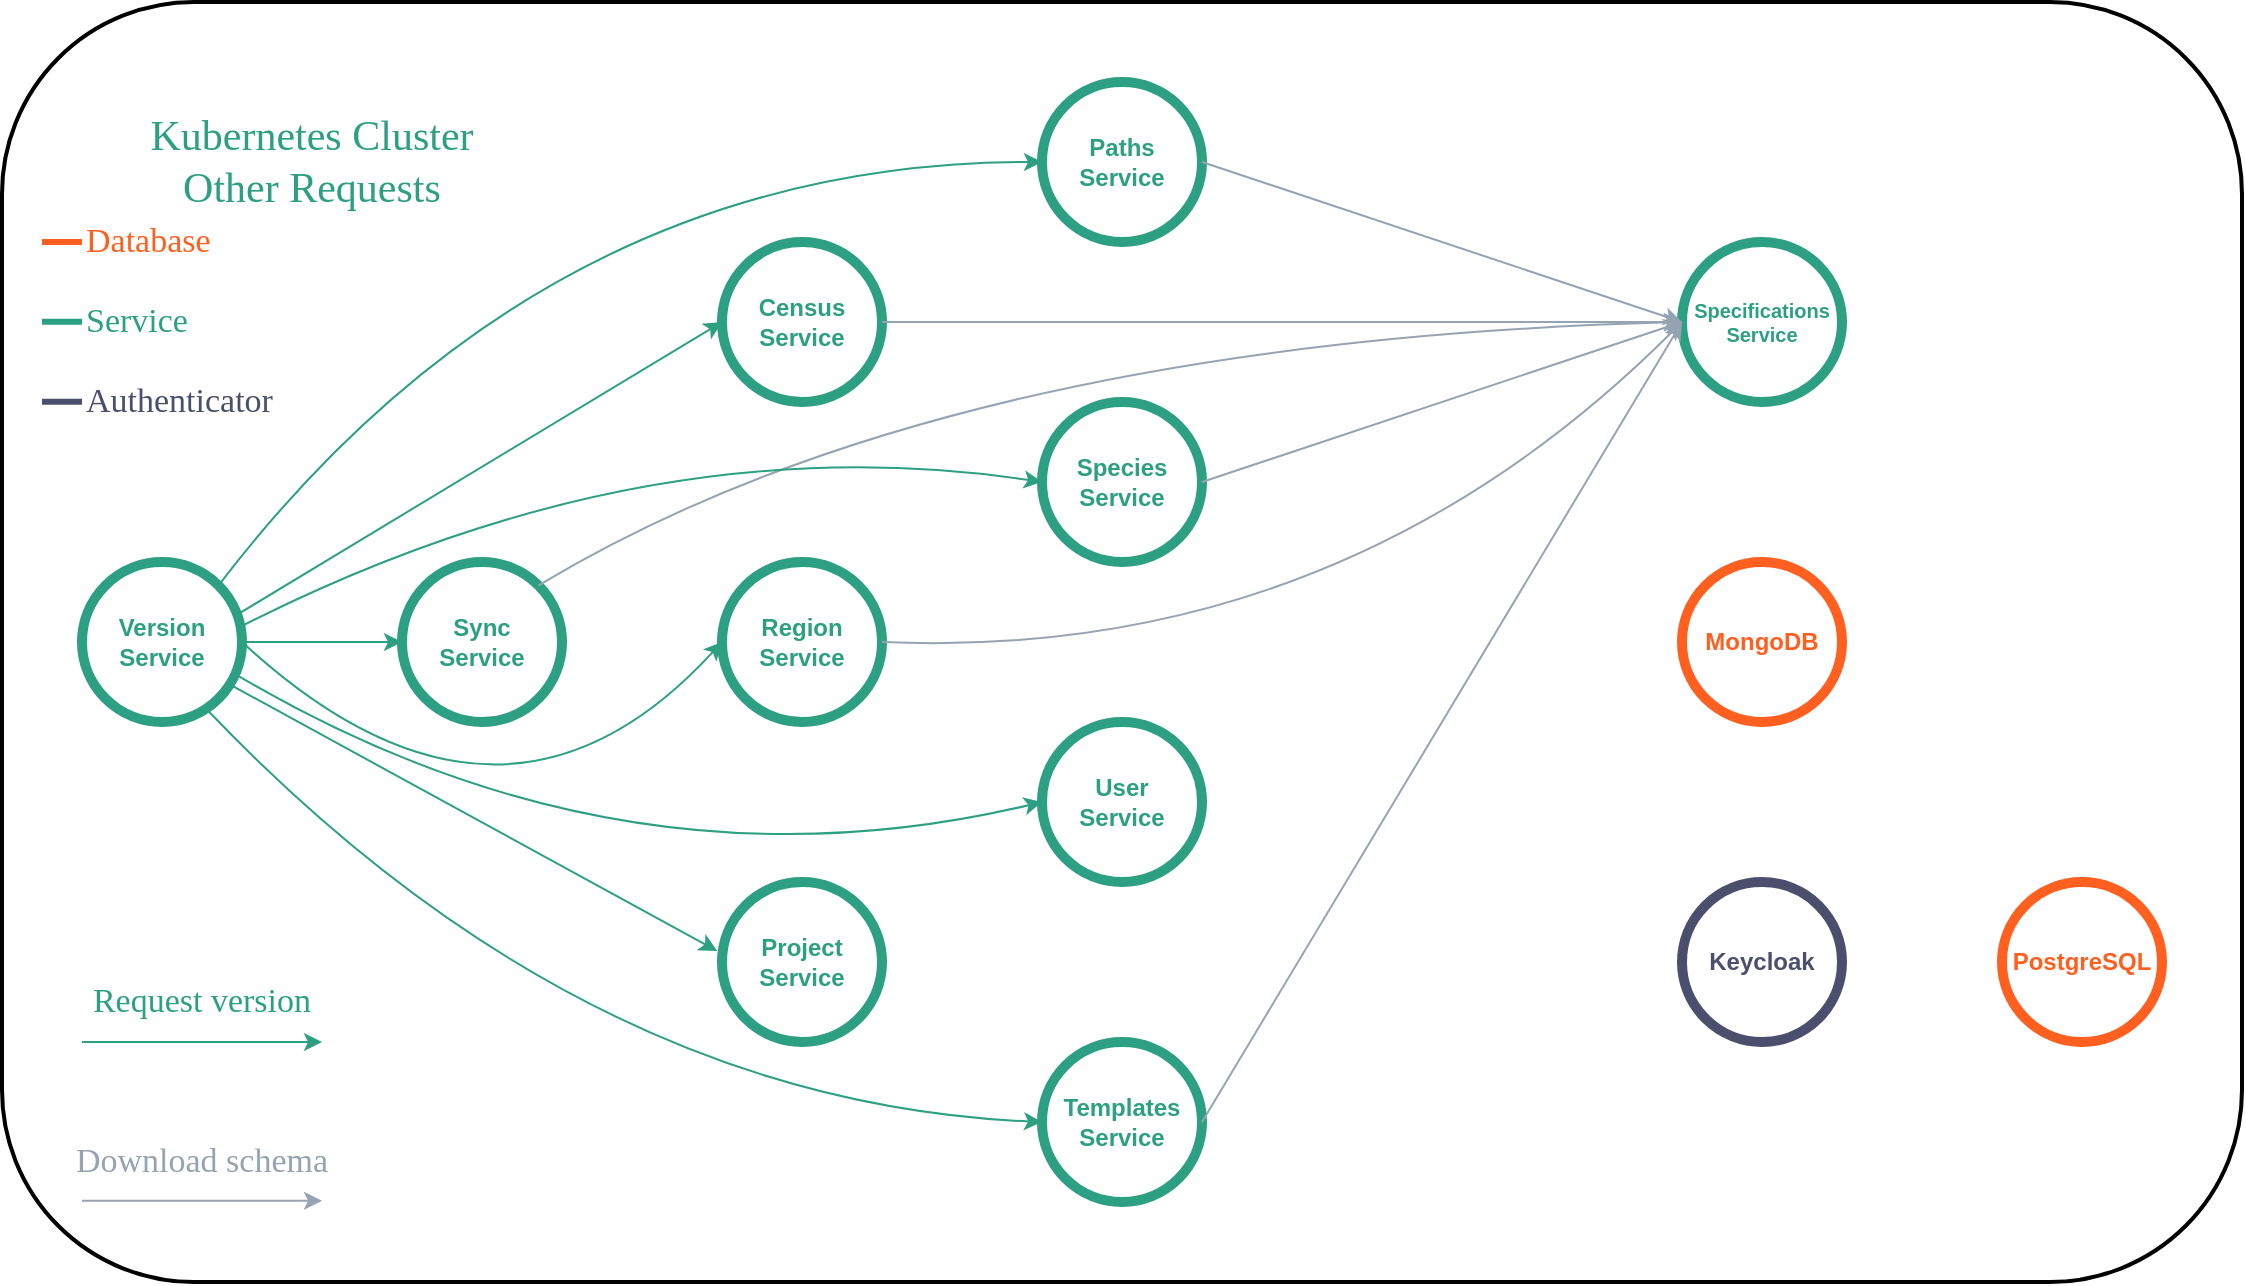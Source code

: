 <mxfile version="14.8.6" type="device"><diagram id="-RPWnbriWYnkyJaS60tK" name="Page-1"><mxGraphModel dx="1422" dy="697" grid="1" gridSize="10" guides="1" tooltips="1" connect="1" arrows="1" fold="1" page="1" pageScale="1" pageWidth="827" pageHeight="1169" math="0" shadow="0"><root><mxCell id="0"/><mxCell id="1" parent="0"/><mxCell id="-MxTeDn3ZltJp7gY5ID9-2" value="" style="rounded=1;whiteSpace=wrap;html=1;fillColor=none;strokeWidth=2;connectable=0;allowArrows=0;" parent="1" vertex="1"><mxGeometry x="40" y="80" width="1120" height="640" as="geometry"/></mxCell><mxCell id="-MxTeDn3ZltJp7gY5ID9-3" value="&lt;font color=&quot;#2d9f83&quot;&gt;&lt;span style=&quot;font-size: 21px&quot;&gt;Kubernetes Cluster&lt;/span&gt;&lt;br&gt;&lt;span style=&quot;font-size: 21px&quot;&gt;Other Requests&lt;/span&gt;&lt;br&gt;&lt;/font&gt;" style="text;html=1;strokeColor=none;fillColor=none;align=center;verticalAlign=middle;whiteSpace=wrap;rounded=0;strokeWidth=2;fontFamily=Comfortaa;fontSource=https%3A%2F%2Ffonts.googleapis.com%2Fcss%3Ffamily%3DComfortaa;" parent="1" vertex="1"><mxGeometry x="80" y="120" width="230" height="80" as="geometry"/></mxCell><mxCell id="-MxTeDn3ZltJp7gY5ID9-4" value="&lt;b&gt;Region&lt;br&gt;Service&lt;/b&gt;" style="ellipse;whiteSpace=wrap;html=1;aspect=fixed;strokeWidth=5;fillColor=none;fontColor=#2D9F83;strokeColor=#2D9F83;" parent="1" vertex="1"><mxGeometry x="400" y="360" width="80" height="80" as="geometry"/></mxCell><mxCell id="-MxTeDn3ZltJp7gY5ID9-5" value="&lt;b&gt;Census Service&lt;/b&gt;" style="ellipse;whiteSpace=wrap;html=1;aspect=fixed;strokeWidth=5;fillColor=none;fontColor=#2D9F83;strokeColor=#2D9F83;" parent="1" vertex="1"><mxGeometry x="400" y="200" width="80" height="80" as="geometry"/></mxCell><mxCell id="-MxTeDn3ZltJp7gY5ID9-6" value="&lt;b&gt;Species Service&lt;/b&gt;" style="ellipse;whiteSpace=wrap;html=1;aspect=fixed;strokeWidth=5;fillColor=none;fontColor=#2D9F83;strokeColor=#2D9F83;" parent="1" vertex="1"><mxGeometry x="560" y="280" width="80" height="80" as="geometry"/></mxCell><mxCell id="-MxTeDn3ZltJp7gY5ID9-7" value="&lt;b&gt;Sync&lt;br&gt;Service&lt;/b&gt;" style="ellipse;whiteSpace=wrap;html=1;aspect=fixed;strokeWidth=5;fillColor=none;fontColor=#2D9F83;strokeColor=#2D9F83;" parent="1" vertex="1"><mxGeometry x="240" y="360" width="80" height="80" as="geometry"/></mxCell><mxCell id="-MxTeDn3ZltJp7gY5ID9-8" value="&lt;b&gt;Templates Service&lt;/b&gt;" style="ellipse;whiteSpace=wrap;html=1;aspect=fixed;strokeWidth=5;fillColor=none;fontColor=#2D9F83;strokeColor=#2D9F83;" parent="1" vertex="1"><mxGeometry x="560" y="600" width="80" height="80" as="geometry"/></mxCell><mxCell id="-MxTeDn3ZltJp7gY5ID9-9" value="&lt;b&gt;Project Service&lt;/b&gt;" style="ellipse;whiteSpace=wrap;html=1;aspect=fixed;strokeWidth=5;fillColor=none;fontColor=#2D9F83;strokeColor=#2D9F83;" parent="1" vertex="1"><mxGeometry x="400" y="520" width="80" height="80" as="geometry"/></mxCell><mxCell id="-MxTeDn3ZltJp7gY5ID9-10" value="&lt;b&gt;Paths Service&lt;/b&gt;" style="ellipse;whiteSpace=wrap;html=1;aspect=fixed;strokeWidth=5;fillColor=none;fontColor=#2D9F83;strokeColor=#2D9F83;" parent="1" vertex="1"><mxGeometry x="560" y="120" width="80" height="80" as="geometry"/></mxCell><mxCell id="-MxTeDn3ZltJp7gY5ID9-11" value="&lt;b&gt;User&lt;br&gt;Service&lt;br&gt;&lt;/b&gt;" style="ellipse;whiteSpace=wrap;html=1;aspect=fixed;strokeWidth=5;fillColor=none;fontColor=#2D9F83;strokeColor=#2D9F83;" parent="1" vertex="1"><mxGeometry x="560" y="440" width="80" height="80" as="geometry"/></mxCell><mxCell id="-MxTeDn3ZltJp7gY5ID9-12" value="&lt;b&gt;Version&lt;br&gt;Service&lt;br&gt;&lt;/b&gt;" style="ellipse;whiteSpace=wrap;html=1;aspect=fixed;strokeWidth=5;fillColor=none;fontColor=#2D9F83;strokeColor=#2D9F83;" parent="1" vertex="1"><mxGeometry x="80" y="360" width="80" height="80" as="geometry"/></mxCell><mxCell id="-MxTeDn3ZltJp7gY5ID9-13" value="&lt;b&gt;Keycloak&lt;/b&gt;" style="ellipse;whiteSpace=wrap;html=1;aspect=fixed;strokeWidth=5;fillColor=none;strokeColor=#4B4E6D;fontColor=#4B4E6D;" parent="1" vertex="1"><mxGeometry x="880" y="520" width="80" height="80" as="geometry"/></mxCell><mxCell id="-MxTeDn3ZltJp7gY5ID9-14" value="&lt;b&gt;MongoDB&lt;/b&gt;" style="ellipse;whiteSpace=wrap;html=1;aspect=fixed;strokeWidth=5;fillColor=none;fontColor=#FF5F1F;strokeColor=#FF5F1F;" parent="1" vertex="1"><mxGeometry x="880" y="360" width="80" height="80" as="geometry"/></mxCell><mxCell id="-MxTeDn3ZltJp7gY5ID9-15" value="&lt;b&gt;PostgreSQL&lt;/b&gt;" style="ellipse;whiteSpace=wrap;html=1;aspect=fixed;strokeWidth=5;fillColor=none;strokeColor=#FF5F1F;fontColor=#FF5F1F;" parent="1" vertex="1"><mxGeometry x="1040" y="520" width="80" height="80" as="geometry"/></mxCell><mxCell id="-MxTeDn3ZltJp7gY5ID9-19" value="&lt;b style=&quot;font-size: 10px;&quot;&gt;Specifications&lt;br style=&quot;font-size: 10px;&quot;&gt;Service&lt;br style=&quot;font-size: 10px;&quot;&gt;&lt;/b&gt;" style="ellipse;whiteSpace=wrap;html=1;aspect=fixed;strokeWidth=5;fillColor=none;fontSize=10;strokeColor=#2D9F83;fontColor=#2D9F83;" parent="1" vertex="1"><mxGeometry x="880" y="200" width="80" height="80" as="geometry"/></mxCell><mxCell id="-MxTeDn3ZltJp7gY5ID9-26" value="" style="endArrow=classic;html=1;fontSize=10;entryX=0;entryY=0.5;entryDx=0;entryDy=0;exitX=1;exitY=0;exitDx=0;exitDy=0;strokeColor=none;curved=1;" parent="1" source="-MxTeDn3ZltJp7gY5ID9-7" target="-MxTeDn3ZltJp7gY5ID9-5" edge="1"><mxGeometry width="50" height="50" relative="1" as="geometry"><mxPoint x="360" y="350" as="sourcePoint"/><mxPoint x="410" y="300" as="targetPoint"/></mxGeometry></mxCell><mxCell id="-MxTeDn3ZltJp7gY5ID9-45" value="" style="endArrow=classic;html=1;fontSize=10;exitX=1;exitY=1;exitDx=0;exitDy=0;strokeColor=#95A3B3;" parent="1" edge="1"><mxGeometry width="50" height="50" relative="1" as="geometry"><mxPoint x="80.004" y="679.434" as="sourcePoint"/><mxPoint x="200" y="679.43" as="targetPoint"/></mxGeometry></mxCell><mxCell id="-MxTeDn3ZltJp7gY5ID9-46" value="&lt;font style=&quot;font-size: 17px&quot;&gt;Download schema&lt;br style=&quot;font-size: 17px&quot;&gt;&lt;/font&gt;" style="text;html=1;strokeColor=none;fillColor=none;align=center;verticalAlign=middle;whiteSpace=wrap;rounded=0;strokeWidth=2;fontFamily=Comfortaa;fontSource=https%3A%2F%2Ffonts.googleapis.com%2Fcss%3Ffamily%3DComfortaa;fontSize=17;fontColor=#95A3B3;" parent="1" vertex="1"><mxGeometry x="70" y="640" width="140" height="40" as="geometry"/></mxCell><mxCell id="zGRD_vIv9AdyLhkDWIw6-1" value="" style="endArrow=classic;html=1;fontSize=10;exitX=1;exitY=0.5;exitDx=0;exitDy=0;entryX=0;entryY=0.5;entryDx=0;entryDy=0;curved=1;fontFamily=Comfortaa;fontSource=https%3A%2F%2Ffonts.googleapis.com%2Fcss%3Ffamily%3DComfortaa;strokeColor=#95A3B3;fontColor=#95A3B3;" parent="1" source="-MxTeDn3ZltJp7gY5ID9-10" target="-MxTeDn3ZltJp7gY5ID9-19" edge="1"><mxGeometry width="50" height="50" relative="1" as="geometry"><mxPoint x="650" y="490" as="sourcePoint"/><mxPoint x="890" y="570" as="targetPoint"/></mxGeometry></mxCell><mxCell id="zGRD_vIv9AdyLhkDWIw6-12" value="" style="endArrow=classic;html=1;fontSize=10;exitX=1;exitY=0.5;exitDx=0;exitDy=0;entryX=0;entryY=0.5;entryDx=0;entryDy=0;curved=1;fontFamily=Comfortaa;fontSource=https%3A%2F%2Ffonts.googleapis.com%2Fcss%3Ffamily%3DComfortaa;strokeColor=#95A3B3;fontColor=#95A3B3;" parent="1" source="-MxTeDn3ZltJp7gY5ID9-6" target="-MxTeDn3ZltJp7gY5ID9-19" edge="1"><mxGeometry width="50" height="50" relative="1" as="geometry"><mxPoint x="650" y="170" as="sourcePoint"/><mxPoint x="890" y="250" as="targetPoint"/></mxGeometry></mxCell><mxCell id="zGRD_vIv9AdyLhkDWIw6-13" value="" style="endArrow=classic;html=1;fontSize=10;exitX=1;exitY=0.5;exitDx=0;exitDy=0;curved=1;fontFamily=Comfortaa;fontSource=https%3A%2F%2Ffonts.googleapis.com%2Fcss%3Ffamily%3DComfortaa;strokeColor=#95A3B3;fontColor=#95A3B3;" parent="1" source="-MxTeDn3ZltJp7gY5ID9-8" edge="1"><mxGeometry x="-0.044" y="17" width="50" height="50" relative="1" as="geometry"><mxPoint x="660" y="180" as="sourcePoint"/><mxPoint x="880" y="240" as="targetPoint"/><mxPoint as="offset"/></mxGeometry></mxCell><mxCell id="zGRD_vIv9AdyLhkDWIw6-14" value="" style="endArrow=classic;html=1;fontSize=10;exitX=1;exitY=0.5;exitDx=0;exitDy=0;entryX=0;entryY=0.5;entryDx=0;entryDy=0;curved=1;fontFamily=Comfortaa;fontSource=https%3A%2F%2Ffonts.googleapis.com%2Fcss%3Ffamily%3DComfortaa;strokeColor=#95A3B3;fontColor=#95A3B3;" parent="1" source="-MxTeDn3ZltJp7gY5ID9-4" target="-MxTeDn3ZltJp7gY5ID9-19" edge="1"><mxGeometry x="0.296" y="-114" width="50" height="50" relative="1" as="geometry"><mxPoint x="670" y="190" as="sourcePoint"/><mxPoint x="910" y="270" as="targetPoint"/><Array as="points"><mxPoint x="710" y="410"/></Array><mxPoint as="offset"/></mxGeometry></mxCell><mxCell id="zGRD_vIv9AdyLhkDWIw6-16" value="" style="endArrow=classic;html=1;fontSize=10;exitX=1;exitY=0.5;exitDx=0;exitDy=0;entryX=0;entryY=0.5;entryDx=0;entryDy=0;curved=1;fontFamily=Comfortaa;fontSource=https%3A%2F%2Ffonts.googleapis.com%2Fcss%3Ffamily%3DComfortaa;strokeColor=#95A3B3;fontColor=#95A3B3;" parent="1" source="-MxTeDn3ZltJp7gY5ID9-5" target="-MxTeDn3ZltJp7gY5ID9-19" edge="1"><mxGeometry width="50" height="50" relative="1" as="geometry"><mxPoint x="680" y="200" as="sourcePoint"/><mxPoint x="920" y="280" as="targetPoint"/></mxGeometry></mxCell><mxCell id="zGRD_vIv9AdyLhkDWIw6-17" value="" style="endArrow=classic;html=1;fontSize=10;exitX=1;exitY=0;exitDx=0;exitDy=0;entryX=0;entryY=0.5;entryDx=0;entryDy=0;curved=1;fontFamily=Comfortaa;fontSource=https%3A%2F%2Ffonts.googleapis.com%2Fcss%3Ffamily%3DComfortaa;strokeColor=#95A3B3;fontColor=#95A3B3;" parent="1" source="-MxTeDn3ZltJp7gY5ID9-7" target="-MxTeDn3ZltJp7gY5ID9-19" edge="1"><mxGeometry x="-0.42" y="-22" width="50" height="50" relative="1" as="geometry"><mxPoint x="690" y="210" as="sourcePoint"/><mxPoint x="930" y="290" as="targetPoint"/><Array as="points"><mxPoint x="510" y="250"/></Array><mxPoint as="offset"/></mxGeometry></mxCell><mxCell id="zGRD_vIv9AdyLhkDWIw6-19" value="" style="endArrow=classic;html=1;fontSize=10;exitX=1;exitY=0.5;exitDx=0;exitDy=0;entryX=0;entryY=0.5;entryDx=0;entryDy=0;curved=1;fontFamily=Comfortaa;fontSource=https%3A%2F%2Ffonts.googleapis.com%2Fcss%3Ffamily%3DComfortaa;fontColor=#95A3B3;strokeColor=#2D9F83;" parent="1" source="-MxTeDn3ZltJp7gY5ID9-12" target="-MxTeDn3ZltJp7gY5ID9-7" edge="1"><mxGeometry width="50" height="50" relative="1" as="geometry"><mxPoint x="650" y="330" as="sourcePoint"/><mxPoint x="890" y="250" as="targetPoint"/></mxGeometry></mxCell><mxCell id="QSVUtPso3U8mwIhIHYAU-3" value="&lt;font style=&quot;font-size: 17px&quot;&gt;&lt;font&gt;Request version&lt;/font&gt;&lt;br style=&quot;font-size: 17px&quot;&gt;&lt;/font&gt;" style="text;html=1;strokeColor=none;fillColor=none;align=center;verticalAlign=middle;whiteSpace=wrap;rounded=0;strokeWidth=2;fontFamily=Comfortaa;fontSource=https%3A%2F%2Ffonts.googleapis.com%2Fcss%3Ffamily%3DComfortaa;fontSize=17;fontColor=#2D9F83;" parent="1" vertex="1"><mxGeometry x="70" y="560" width="140" height="40" as="geometry"/></mxCell><mxCell id="QSVUtPso3U8mwIhIHYAU-4" value="" style="endArrow=classic;html=1;fontSize=10;curved=1;fontFamily=Comfortaa;fontSource=https%3A%2F%2Ffonts.googleapis.com%2Fcss%3Ffamily%3DComfortaa;fontColor=#2D9F83;strokeColor=#2D9F83;" parent="1" edge="1"><mxGeometry width="50" height="50" relative="1" as="geometry"><mxPoint x="80" y="600" as="sourcePoint"/><mxPoint x="200" y="600" as="targetPoint"/><Array as="points"/></mxGeometry></mxCell><mxCell id="QSVUtPso3U8mwIhIHYAU-5" value="" style="endArrow=classic;html=1;fontSize=10;exitX=0.968;exitY=0.33;exitDx=0;exitDy=0;entryX=0;entryY=0.5;entryDx=0;entryDy=0;curved=1;fontFamily=Comfortaa;fontSource=https%3A%2F%2Ffonts.googleapis.com%2Fcss%3Ffamily%3DComfortaa;fontColor=#95A3B3;strokeColor=#2D9F83;exitPerimeter=0;" parent="1" source="-MxTeDn3ZltJp7gY5ID9-12" target="-MxTeDn3ZltJp7gY5ID9-5" edge="1"><mxGeometry width="50" height="50" relative="1" as="geometry"><mxPoint x="150" y="370" as="sourcePoint"/><mxPoint x="230" y="370" as="targetPoint"/></mxGeometry></mxCell><mxCell id="QSVUtPso3U8mwIhIHYAU-6" value="" style="endArrow=classic;html=1;fontSize=10;exitX=1;exitY=0;exitDx=0;exitDy=0;entryX=0;entryY=0.5;entryDx=0;entryDy=0;curved=1;fontFamily=Comfortaa;fontSource=https%3A%2F%2Ffonts.googleapis.com%2Fcss%3Ffamily%3DComfortaa;fontColor=#95A3B3;strokeColor=#2D9F83;" parent="1" source="-MxTeDn3ZltJp7gY5ID9-12" target="-MxTeDn3ZltJp7gY5ID9-10" edge="1"><mxGeometry width="50" height="50" relative="1" as="geometry"><mxPoint x="180" y="420" as="sourcePoint"/><mxPoint x="260" y="420" as="targetPoint"/><Array as="points"><mxPoint x="310" y="160"/></Array></mxGeometry></mxCell><mxCell id="QSVUtPso3U8mwIhIHYAU-7" value="" style="endArrow=classic;html=1;fontSize=10;exitX=1;exitY=0.5;exitDx=0;exitDy=0;entryX=0;entryY=0.5;entryDx=0;entryDy=0;curved=1;fontFamily=Comfortaa;fontSource=https%3A%2F%2Ffonts.googleapis.com%2Fcss%3Ffamily%3DComfortaa;fontColor=#95A3B3;strokeColor=#2D9F83;" parent="1" source="-MxTeDn3ZltJp7gY5ID9-12" target="-MxTeDn3ZltJp7gY5ID9-4" edge="1"><mxGeometry width="50" height="50" relative="1" as="geometry"><mxPoint x="190" y="430" as="sourcePoint"/><mxPoint x="270" y="430" as="targetPoint"/><Array as="points"><mxPoint x="290" y="520"/></Array></mxGeometry></mxCell><mxCell id="QSVUtPso3U8mwIhIHYAU-8" value="" style="endArrow=classic;html=1;fontSize=10;exitX=0.923;exitY=0.765;exitDx=0;exitDy=0;entryX=-0.03;entryY=0.431;entryDx=0;entryDy=0;curved=1;fontFamily=Comfortaa;fontSource=https%3A%2F%2Ffonts.googleapis.com%2Fcss%3Ffamily%3DComfortaa;fontColor=#95A3B3;strokeColor=#2D9F83;exitPerimeter=0;entryPerimeter=0;" parent="1" source="-MxTeDn3ZltJp7gY5ID9-12" target="-MxTeDn3ZltJp7gY5ID9-9" edge="1"><mxGeometry width="50" height="50" relative="1" as="geometry"><mxPoint x="200" y="440" as="sourcePoint"/><mxPoint x="280" y="440" as="targetPoint"/></mxGeometry></mxCell><mxCell id="QSVUtPso3U8mwIhIHYAU-9" value="" style="endArrow=classic;html=1;fontSize=10;entryX=0;entryY=0.5;entryDx=0;entryDy=0;curved=1;fontFamily=Comfortaa;fontSource=https%3A%2F%2Ffonts.googleapis.com%2Fcss%3Ffamily%3DComfortaa;fontColor=#95A3B3;strokeColor=#2D9F83;exitX=0.788;exitY=0.93;exitDx=0;exitDy=0;exitPerimeter=0;" parent="1" source="-MxTeDn3ZltJp7gY5ID9-12" target="-MxTeDn3ZltJp7gY5ID9-8" edge="1"><mxGeometry width="50" height="50" relative="1" as="geometry"><mxPoint x="138" y="430" as="sourcePoint"/><mxPoint x="290" y="450" as="targetPoint"/><Array as="points"><mxPoint x="330" y="630"/></Array></mxGeometry></mxCell><mxCell id="QSVUtPso3U8mwIhIHYAU-10" value="" style="endArrow=classic;html=1;fontSize=10;exitX=0.979;exitY=0.41;exitDx=0;exitDy=0;entryX=0;entryY=0.5;entryDx=0;entryDy=0;curved=1;fontFamily=Comfortaa;fontSource=https%3A%2F%2Ffonts.googleapis.com%2Fcss%3Ffamily%3DComfortaa;fontColor=#95A3B3;strokeColor=#2D9F83;exitPerimeter=0;" parent="1" source="-MxTeDn3ZltJp7gY5ID9-12" target="-MxTeDn3ZltJp7gY5ID9-6" edge="1"><mxGeometry width="50" height="50" relative="1" as="geometry"><mxPoint x="260" y="340" as="sourcePoint"/><mxPoint x="340" y="340" as="targetPoint"/><Array as="points"><mxPoint x="360" y="290"/></Array></mxGeometry></mxCell><mxCell id="QSVUtPso3U8mwIhIHYAU-11" value="" style="endArrow=classic;html=1;fontSize=10;exitX=0.979;exitY=0.713;exitDx=0;exitDy=0;entryX=0;entryY=0.5;entryDx=0;entryDy=0;curved=1;fontFamily=Comfortaa;fontSource=https%3A%2F%2Ffonts.googleapis.com%2Fcss%3Ffamily%3DComfortaa;fontColor=#95A3B3;strokeColor=#2D9F83;exitPerimeter=0;" parent="1" source="-MxTeDn3ZltJp7gY5ID9-12" target="-MxTeDn3ZltJp7gY5ID9-11" edge="1"><mxGeometry width="50" height="50" relative="1" as="geometry"><mxPoint x="230" y="470" as="sourcePoint"/><mxPoint x="310" y="470" as="targetPoint"/><Array as="points"><mxPoint x="350" y="530"/></Array></mxGeometry></mxCell><mxCell id="OQNoeC0ZcE7XKZ2I_c5--5" value="&lt;font color=&quot;#4b4e6d&quot; style=&quot;font-size: 17px;&quot;&gt;Authenticator&lt;/font&gt;" style="text;html=1;strokeColor=none;fillColor=none;align=left;verticalAlign=middle;whiteSpace=wrap;rounded=0;labelBackgroundColor=none;comic=0;sketch=0;fontFamily=Comfortaa;fontSource=https%3A%2F%2Ffonts.googleapis.com%2Fcss%3Ffamily%3DComfortaa;fontSize=17;fontColor=#2D9F83;" parent="1" vertex="1"><mxGeometry x="80" y="270" width="130" height="20" as="geometry"/></mxCell><mxCell id="OQNoeC0ZcE7XKZ2I_c5--6" value="" style="endArrow=none;html=1;fontFamily=Comfortaa;fontSource=https%3A%2F%2Ffonts.googleapis.com%2Fcss%3Ffamily%3DComfortaa;fontSize=23;strokeWidth=3;entryX=0;entryY=1;entryDx=0;entryDy=0;fontColor=#2D9F83;strokeColor=#4B4E6D;" parent="1" edge="1"><mxGeometry width="50" height="50" relative="1" as="geometry"><mxPoint x="60" y="279.88" as="sourcePoint"/><mxPoint x="80" y="279.88" as="targetPoint"/><Array as="points"><mxPoint x="60" y="280.12"/></Array></mxGeometry></mxCell><mxCell id="18da71IQXeZJrtyzTNTr-3" value="Database" style="text;html=1;strokeColor=none;fillColor=none;align=left;verticalAlign=middle;whiteSpace=wrap;rounded=0;labelBackgroundColor=none;comic=0;sketch=0;fontFamily=Comfortaa;fontSource=https%3A%2F%2Ffonts.googleapis.com%2Fcss%3Ffamily%3DComfortaa;fontSize=17;fontColor=#FF5F1F;" vertex="1" parent="1"><mxGeometry x="80" y="190" width="100" height="20" as="geometry"/></mxCell><mxCell id="18da71IQXeZJrtyzTNTr-4" value="" style="endArrow=none;html=1;fontFamily=Comfortaa;fontSource=https%3A%2F%2Ffonts.googleapis.com%2Fcss%3Ffamily%3DComfortaa;fontSize=23;fontColor=#FF5F1F;strokeWidth=3;entryX=0;entryY=1;entryDx=0;entryDy=0;strokeColor=#FF5F1F;" edge="1" parent="1"><mxGeometry width="50" height="50" relative="1" as="geometry"><mxPoint x="60" y="200" as="sourcePoint"/><mxPoint x="80" y="200" as="targetPoint"/></mxGeometry></mxCell><mxCell id="18da71IQXeZJrtyzTNTr-5" value="Service" style="text;html=1;strokeColor=none;fillColor=none;align=left;verticalAlign=middle;whiteSpace=wrap;rounded=0;labelBackgroundColor=none;comic=0;sketch=0;fontFamily=Comfortaa;fontSource=https%3A%2F%2Ffonts.googleapis.com%2Fcss%3Ffamily%3DComfortaa;fontSize=17;fontColor=#2D9F83;" vertex="1" parent="1"><mxGeometry x="80" y="230" width="100" height="20" as="geometry"/></mxCell><mxCell id="18da71IQXeZJrtyzTNTr-6" value="" style="endArrow=none;html=1;fontFamily=Comfortaa;fontSource=https%3A%2F%2Ffonts.googleapis.com%2Fcss%3Ffamily%3DComfortaa;fontSize=23;strokeWidth=3;entryX=0;entryY=1;entryDx=0;entryDy=0;fontColor=#2D9F83;strokeColor=#2D9F83;" edge="1" parent="1"><mxGeometry width="50" height="50" relative="1" as="geometry"><mxPoint x="60" y="239.88" as="sourcePoint"/><mxPoint x="80" y="239.88" as="targetPoint"/><Array as="points"><mxPoint x="60" y="240.12"/></Array></mxGeometry></mxCell></root></mxGraphModel></diagram></mxfile>